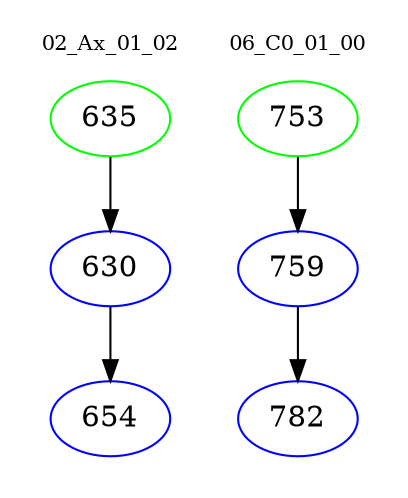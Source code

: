 digraph{
subgraph cluster_0 {
color = white
label = "02_Ax_01_02";
fontsize=10;
T0_635 [label="635", color="green"]
T0_635 -> T0_630 [color="black"]
T0_630 [label="630", color="blue"]
T0_630 -> T0_654 [color="black"]
T0_654 [label="654", color="blue"]
}
subgraph cluster_1 {
color = white
label = "06_C0_01_00";
fontsize=10;
T1_753 [label="753", color="green"]
T1_753 -> T1_759 [color="black"]
T1_759 [label="759", color="blue"]
T1_759 -> T1_782 [color="black"]
T1_782 [label="782", color="blue"]
}
}
